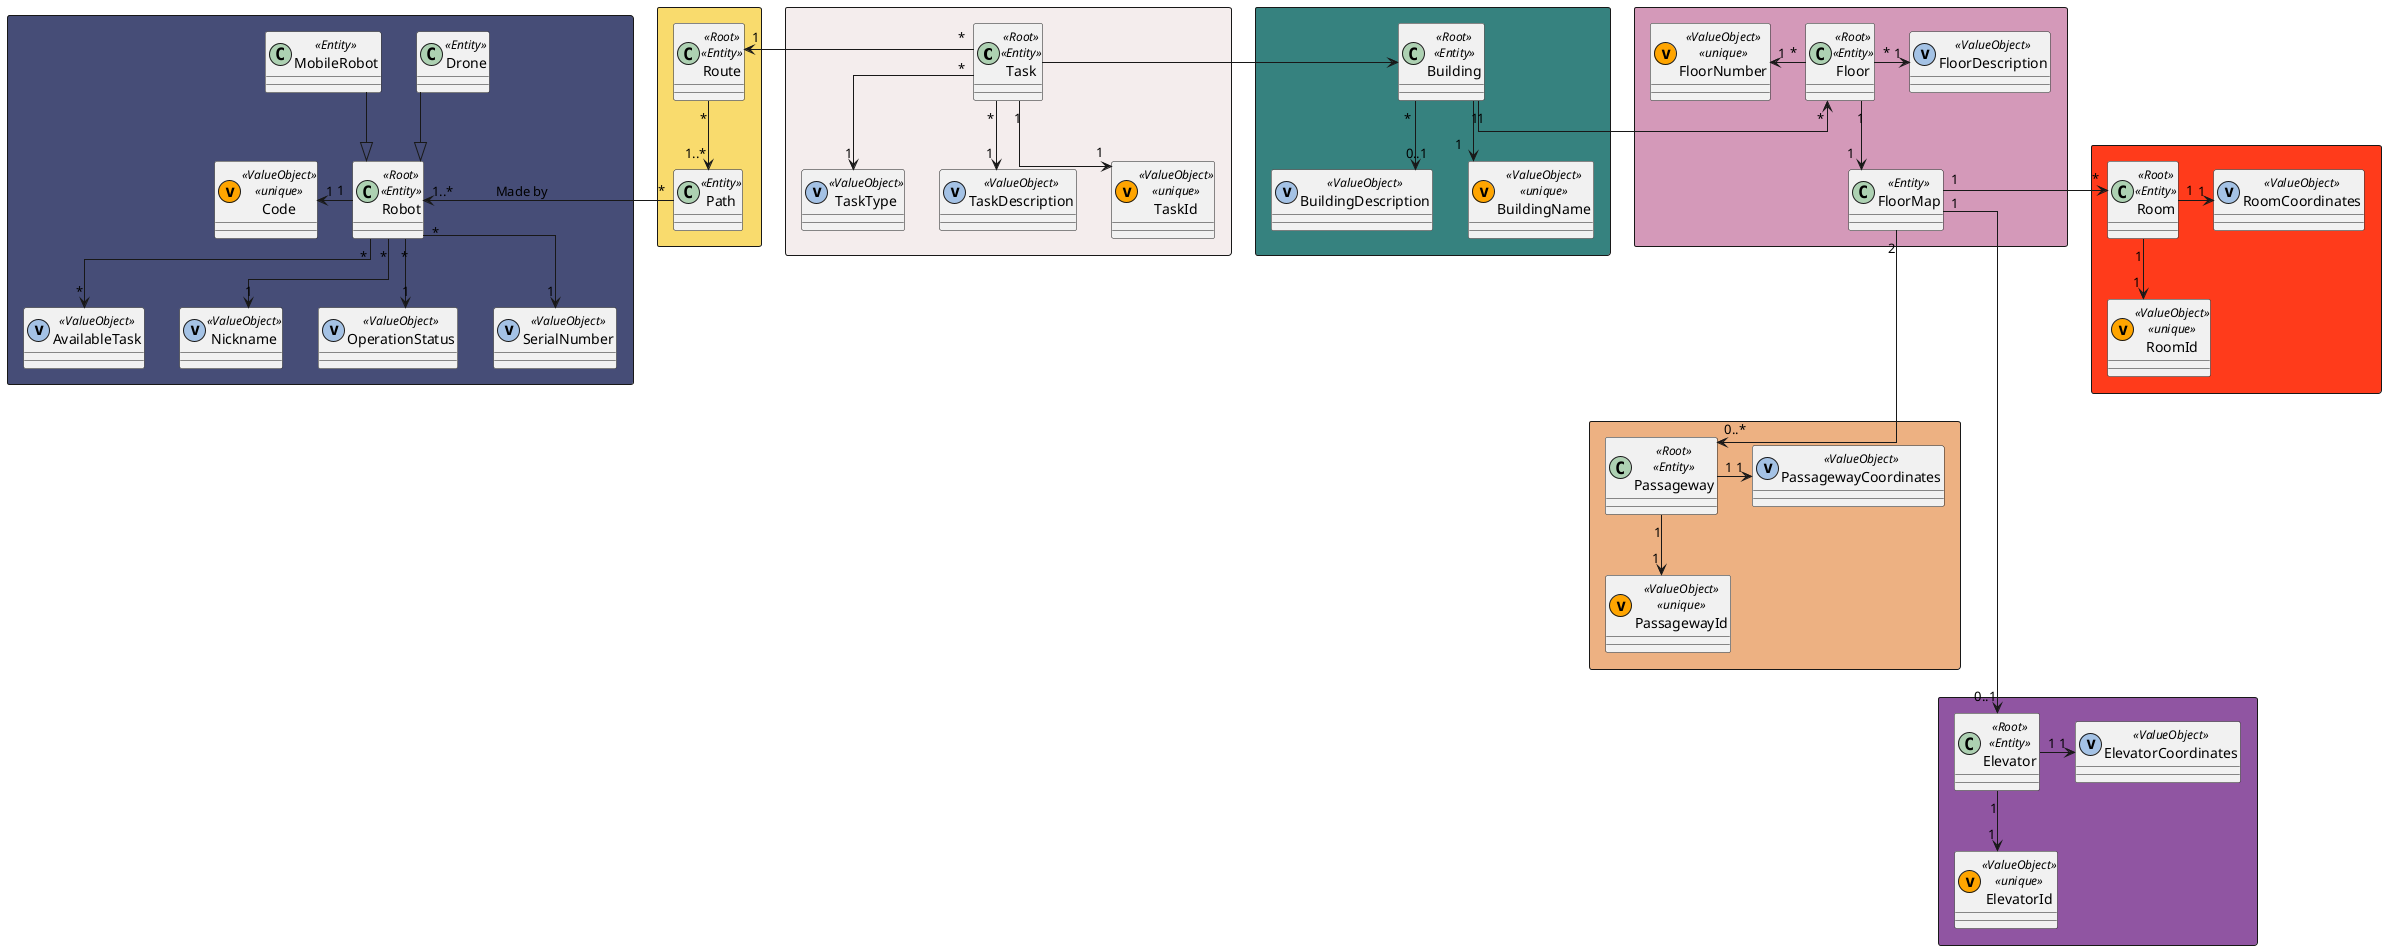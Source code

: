 @startuml domain

skinparam linetype ortho


'========================================================
rectangle #F4EDED{
class Task << Root >> << Entity >>
class TaskType << (v,#A4C2E5) ValueObject >>
class TaskDescription << (v,#A4C2E5) ValueObject >>
class TaskId << (v,orange) ValueObject >> << unique >>

}
'========================================================
rectangle #F9DB6D{
class Route << Root >> << Entity >>
class Path << Entity >>
}
'========================================================
rectangle #464D77{
class Robot << Root >> << Entity >>

class Drone  << Entity >>

class MobileRobot  << Entity >>

class Code  << (v,orange) ValueObject >> << unique >>

class AvailableTask  << (v,#A4C2E5) ValueObject >>

class Nickname  << (v,#A4C2E5) ValueObject >>

class OperationStatus  << (v,#A4C2E5) ValueObject >>

class SerialNumber  << (v,#A4C2E5) ValueObject >>

}
'========================================================
rectangle #36827F{
class Building  << Root >> << Entity >>
class BuildingDescription  << (v,#A4C2E5) ValueObject >>
class BuildingName  << (v,orange) ValueObject >> << unique >>
}
'========================================================
rectangle #FF3B1B{
class Room << Root >> << Entity >>
class RoomId << (v,orange) ValueObject >> << unique >>
class RoomCoordinates << (v,#A4C2E5) ValueObject >>
}
'========================================================
rectangle #EDB182{
class Passageway  << Root >> << Entity >>
class PassagewayId  << (v,orange) ValueObject >> << unique >>
class PassagewayCoordinates << (v,#A4C2E5) ValueObject >>
}
'========================================================
rectangle #9055A2{
class Elevator  << Root >> << Entity >>
class ElevatorId  << (v,orange) ValueObject >> << unique >>
class ElevatorCoordinates << (v,#A4C2E5) ValueObject >>
}

'========================================================
rectangle #D499B9{
class Floor  << Root >> << Entity >>
class FloorNumber  << (v,orange) ValueObject >> << unique >>
class FloorDescription  << (v,#A4C2E5) ValueObject >>
class FloorMap  << Entity >>

}

'========================================================


Robot <|-u- MobileRobot
Robot <|-u- Drone
Robot "1"-l->"1" Code
Robot "*"-d->"*" AvailableTask
Robot "*"-d->"1" OperationStatus
Robot "*"-d->"1" Nickname
Robot "*"-d->"1" SerialNumber

Task "*"-l>"1" Route
Task "*"-->"1" TaskType
Task "*"-->"1" TaskDescription
Task -> Building
Task "1"-->"1" TaskId

Route "*"-->"1..*" Path
Path "*"-r-->"1..*" Robot : "Made by"



Elevator "1"-d->"1" ElevatorId
Elevator "1"->"1" ElevatorCoordinates

Building "1"->"*" Floor
Building "*"-->"0..1" BuildingDescription
Building "1"-->"1" BuildingName

Room "1"-d->"1" RoomId
Room "1"->"1" RoomCoordinates

Passageway "1"-d->"1" PassagewayId
Passageway "1"->"1" PassagewayCoordinates


Floor "1"-d->"1" FloorMap
Floor "*"-u>"1" FloorNumber
Floor "*"->"1" FloorDescription

FloorMap "2"--->"0..*" Passageway
FloorMap "1"-d---->"0..1" Elevator
FloorMap "1"->"*" Room

@enduml
